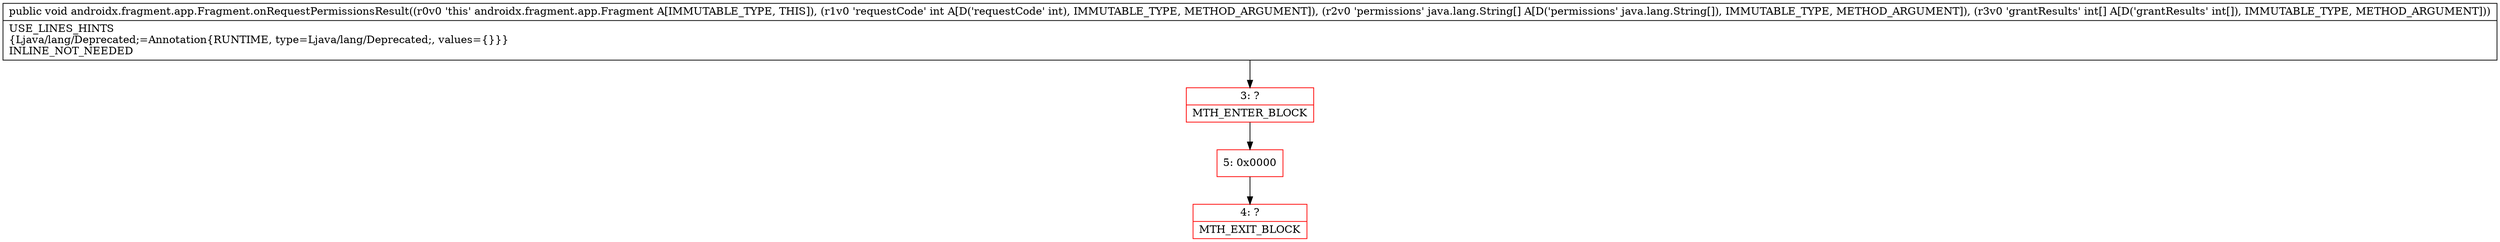 digraph "CFG forandroidx.fragment.app.Fragment.onRequestPermissionsResult(I[Ljava\/lang\/String;[I)V" {
subgraph cluster_Region_437493166 {
label = "R(0)";
node [shape=record,color=blue];
}
Node_3 [shape=record,color=red,label="{3\:\ ?|MTH_ENTER_BLOCK\l}"];
Node_5 [shape=record,color=red,label="{5\:\ 0x0000}"];
Node_4 [shape=record,color=red,label="{4\:\ ?|MTH_EXIT_BLOCK\l}"];
MethodNode[shape=record,label="{public void androidx.fragment.app.Fragment.onRequestPermissionsResult((r0v0 'this' androidx.fragment.app.Fragment A[IMMUTABLE_TYPE, THIS]), (r1v0 'requestCode' int A[D('requestCode' int), IMMUTABLE_TYPE, METHOD_ARGUMENT]), (r2v0 'permissions' java.lang.String[] A[D('permissions' java.lang.String[]), IMMUTABLE_TYPE, METHOD_ARGUMENT]), (r3v0 'grantResults' int[] A[D('grantResults' int[]), IMMUTABLE_TYPE, METHOD_ARGUMENT]))  | USE_LINES_HINTS\l\{Ljava\/lang\/Deprecated;=Annotation\{RUNTIME, type=Ljava\/lang\/Deprecated;, values=\{\}\}\}\lINLINE_NOT_NEEDED\l}"];
MethodNode -> Node_3;Node_3 -> Node_5;
Node_5 -> Node_4;
}

